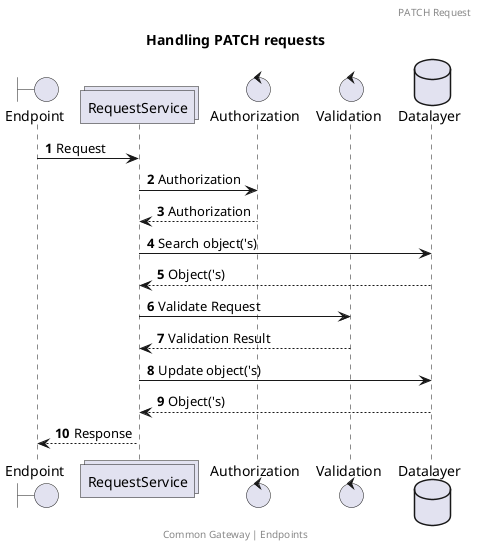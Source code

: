 @startuml
title: Handling PATCH requests
footer: Common Gateway | Endpoints
header: PATCH Request
autonumber

skinparam backgroundColor transparent

boundary    Endpoint         as Endpoint
collections RequestService   as RequestService
control     Authorization    as Authorization
control     Validation       as Validation
database    Datalayer        as Datalayer

Endpoint -> RequestService: Request
RequestService -> Authorization  : Authorization
Authorization --> RequestService  : Authorization
RequestService -> Datalayer : Search object('s)
Datalayer --> RequestService: Object('s)
RequestService -> Validation : Validate Request
Validation --> RequestService: Validation Result
RequestService -> Datalayer : Update object('s)
Datalayer --> RequestService: Object('s)
RequestService --> Endpoint: Response
@enduml
